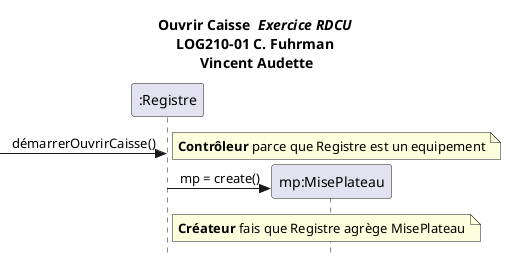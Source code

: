 @startuml
skinparam style strictuml
skinparam sequence {
    MessageAlign center
}
title Ouvrir Caisse  <I>Exercice RDCU</i>\nLOG210-01 C. Fuhrman\n Vincent Audette

participant ":Registre" as rg
participant "mp:MisePlateau" as mp

[-> rg : démarrerOuvrirCaisse()
note right: **Contrôleur** parce que Registre est un equipement
rg -> mp **: mp = create()
note right of rg : **Créateur** fais que Registre agrège MisePlateau
@enduml
